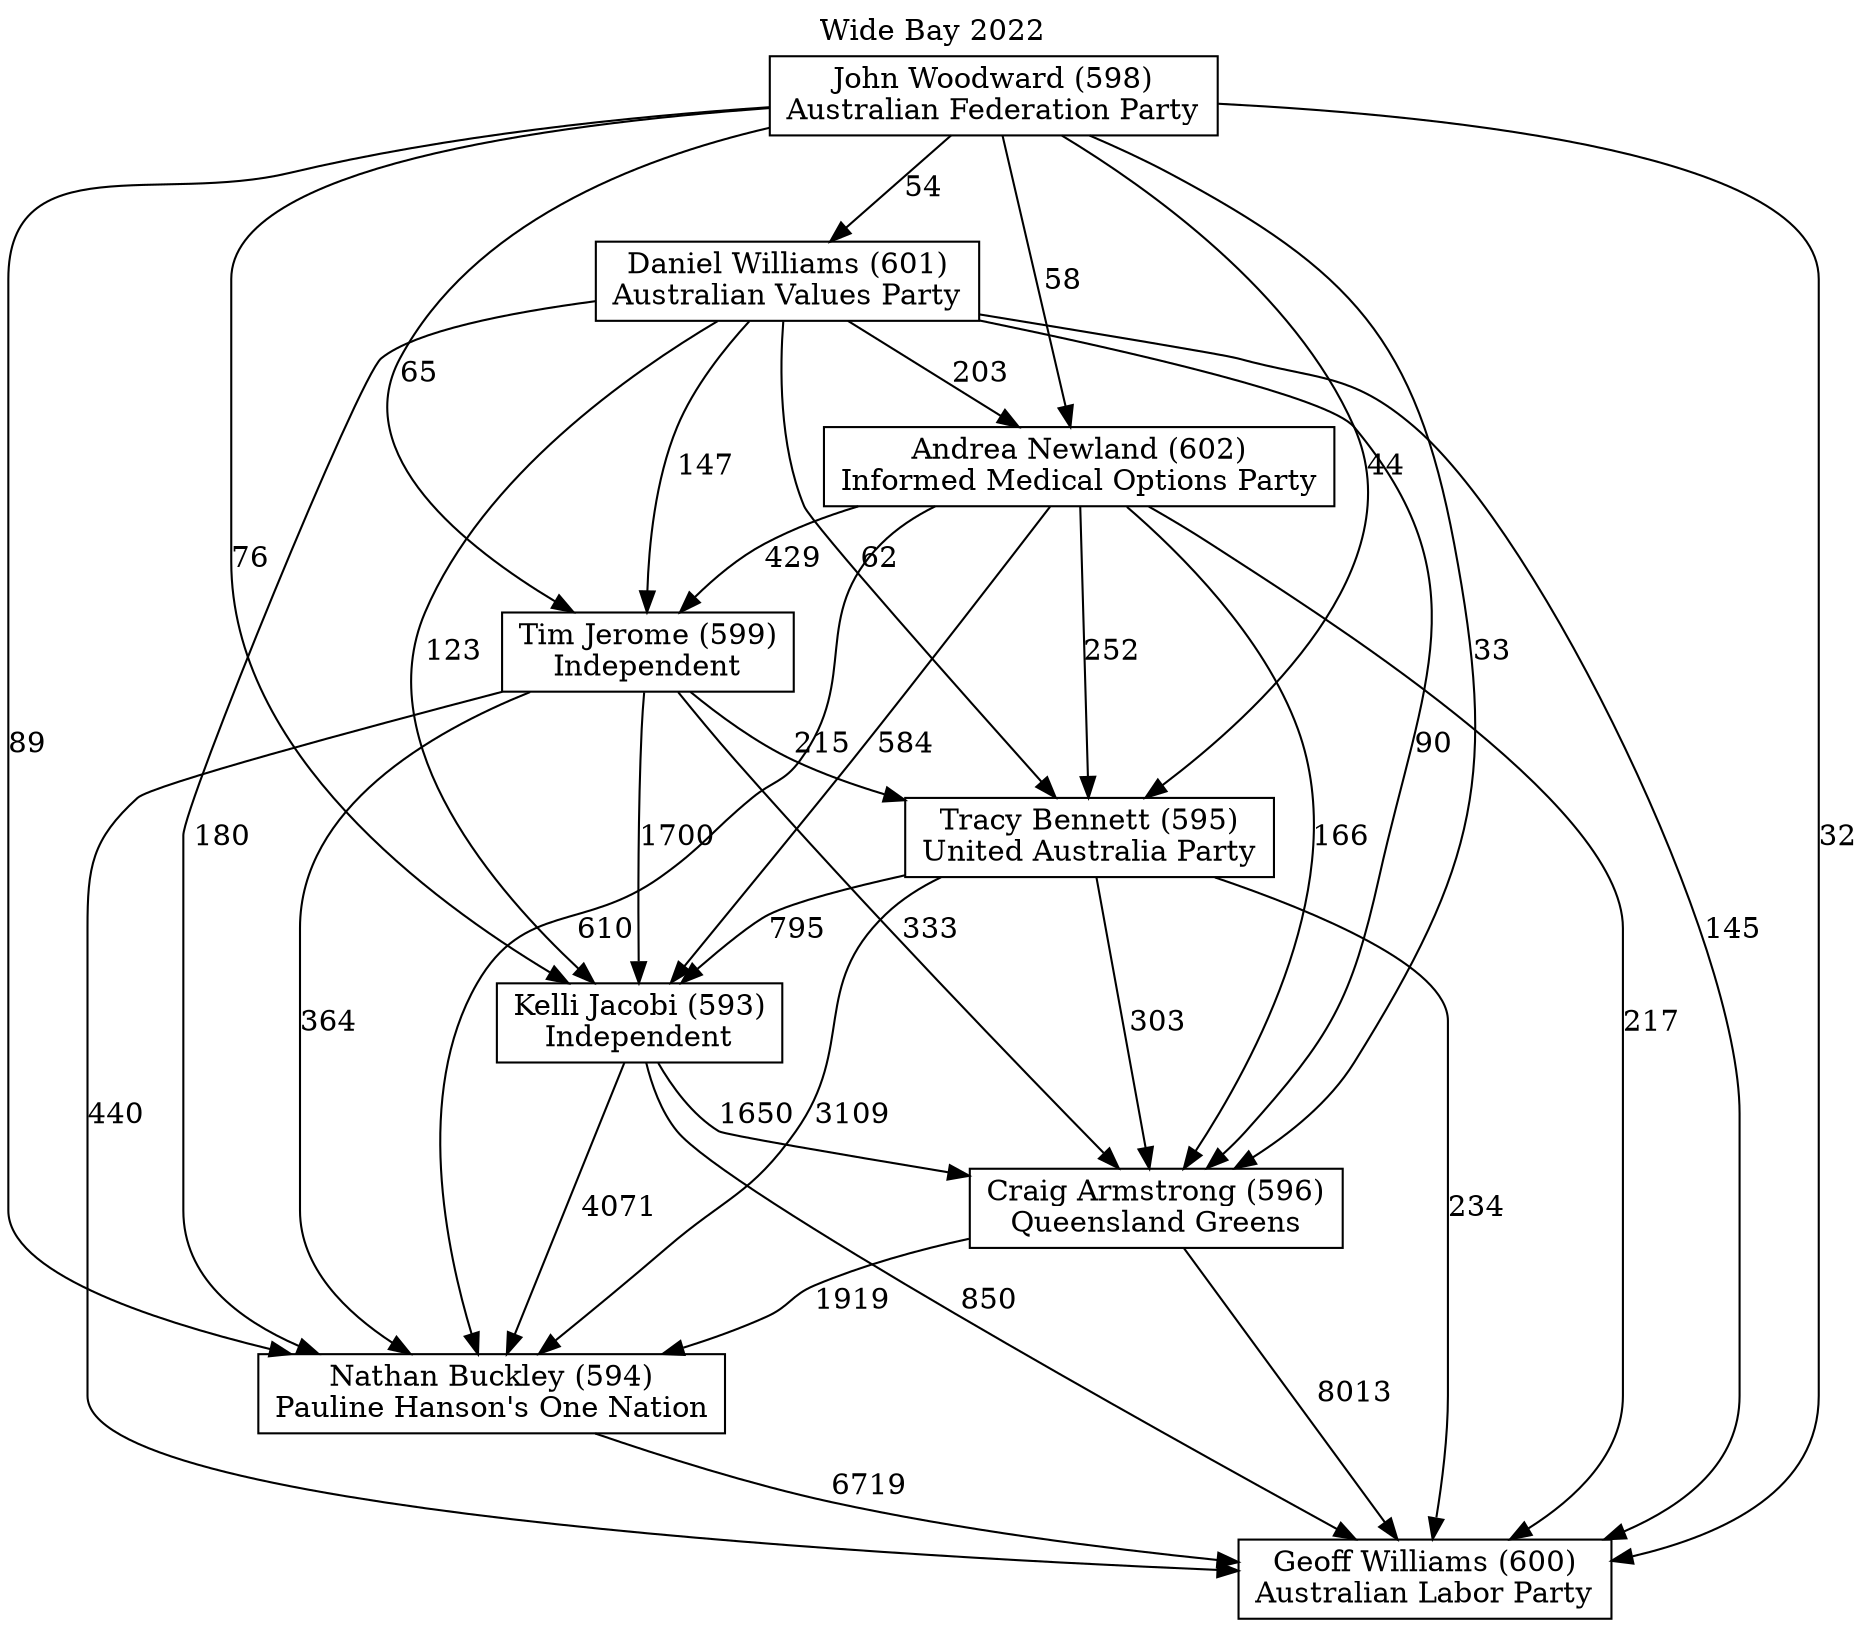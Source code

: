 // House preference flow
digraph "Geoff Williams (600)_Wide Bay_2022" {
	graph [label="Wide Bay 2022" labelloc=t mclimit=10]
	node [shape=box]
	"Andrea Newland (602)" [label="Andrea Newland (602)
Informed Medical Options Party"]
	"Craig Armstrong (596)" [label="Craig Armstrong (596)
Queensland Greens"]
	"Daniel Williams (601)" [label="Daniel Williams (601)
Australian Values Party"]
	"Geoff Williams (600)" [label="Geoff Williams (600)
Australian Labor Party"]
	"John Woodward (598)" [label="John Woodward (598)
Australian Federation Party"]
	"Kelli Jacobi (593)" [label="Kelli Jacobi (593)
Independent"]
	"Nathan Buckley (594)" [label="Nathan Buckley (594)
Pauline Hanson's One Nation"]
	"Tim Jerome (599)" [label="Tim Jerome (599)
Independent"]
	"Tracy Bennett (595)" [label="Tracy Bennett (595)
United Australia Party"]
	"Andrea Newland (602)" -> "Craig Armstrong (596)" [label=166]
	"Andrea Newland (602)" -> "Geoff Williams (600)" [label=217]
	"Andrea Newland (602)" -> "Kelli Jacobi (593)" [label=584]
	"Andrea Newland (602)" -> "Nathan Buckley (594)" [label=610]
	"Andrea Newland (602)" -> "Tim Jerome (599)" [label=429]
	"Andrea Newland (602)" -> "Tracy Bennett (595)" [label=252]
	"Craig Armstrong (596)" -> "Geoff Williams (600)" [label=8013]
	"Craig Armstrong (596)" -> "Nathan Buckley (594)" [label=1919]
	"Daniel Williams (601)" -> "Andrea Newland (602)" [label=203]
	"Daniel Williams (601)" -> "Craig Armstrong (596)" [label=90]
	"Daniel Williams (601)" -> "Geoff Williams (600)" [label=145]
	"Daniel Williams (601)" -> "Kelli Jacobi (593)" [label=123]
	"Daniel Williams (601)" -> "Nathan Buckley (594)" [label=180]
	"Daniel Williams (601)" -> "Tim Jerome (599)" [label=147]
	"Daniel Williams (601)" -> "Tracy Bennett (595)" [label=62]
	"John Woodward (598)" -> "Andrea Newland (602)" [label=58]
	"John Woodward (598)" -> "Craig Armstrong (596)" [label=33]
	"John Woodward (598)" -> "Daniel Williams (601)" [label=54]
	"John Woodward (598)" -> "Geoff Williams (600)" [label=32]
	"John Woodward (598)" -> "Kelli Jacobi (593)" [label=76]
	"John Woodward (598)" -> "Nathan Buckley (594)" [label=89]
	"John Woodward (598)" -> "Tim Jerome (599)" [label=65]
	"John Woodward (598)" -> "Tracy Bennett (595)" [label=44]
	"Kelli Jacobi (593)" -> "Craig Armstrong (596)" [label=1650]
	"Kelli Jacobi (593)" -> "Geoff Williams (600)" [label=850]
	"Kelli Jacobi (593)" -> "Nathan Buckley (594)" [label=4071]
	"Nathan Buckley (594)" -> "Geoff Williams (600)" [label=6719]
	"Tim Jerome (599)" -> "Craig Armstrong (596)" [label=333]
	"Tim Jerome (599)" -> "Geoff Williams (600)" [label=440]
	"Tim Jerome (599)" -> "Kelli Jacobi (593)" [label=1700]
	"Tim Jerome (599)" -> "Nathan Buckley (594)" [label=364]
	"Tim Jerome (599)" -> "Tracy Bennett (595)" [label=215]
	"Tracy Bennett (595)" -> "Craig Armstrong (596)" [label=303]
	"Tracy Bennett (595)" -> "Geoff Williams (600)" [label=234]
	"Tracy Bennett (595)" -> "Kelli Jacobi (593)" [label=795]
	"Tracy Bennett (595)" -> "Nathan Buckley (594)" [label=3109]
}
